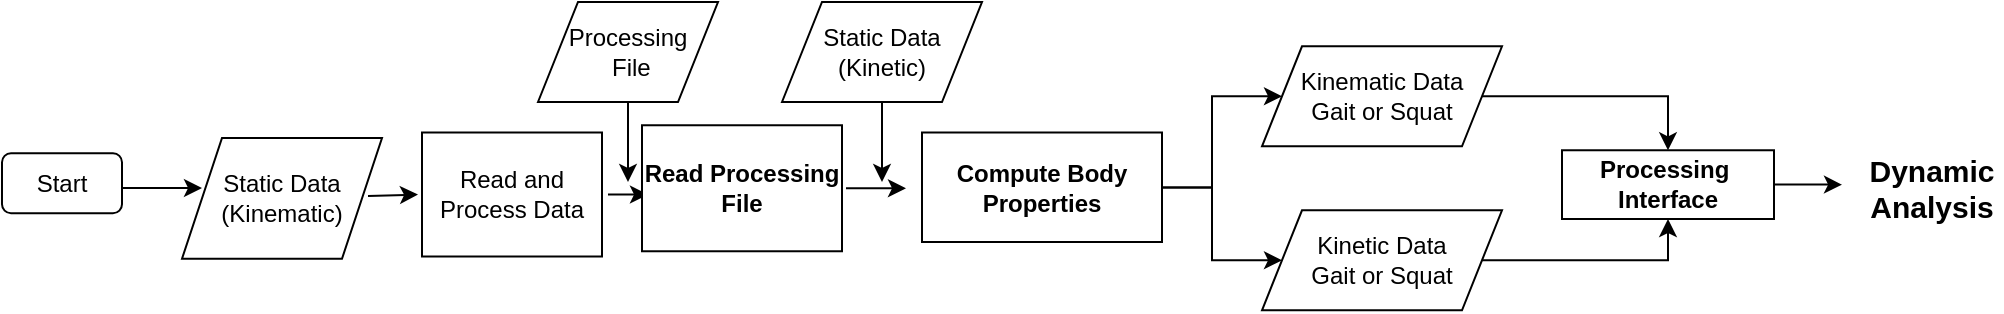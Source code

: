 <mxfile version="14.1.1" type="device"><diagram id="i_cynj1bPRUZwz5VnkHN" name="Page-1"><mxGraphModel dx="1732" dy="500" grid="1" gridSize="10" guides="1" tooltips="1" connect="1" arrows="1" fold="1" page="1" pageScale="1" pageWidth="827" pageHeight="1169" math="0" shadow="0"><root><mxCell id="0"/><mxCell id="1" parent="0"/><mxCell id="QDrlO0GS0mtND8hbOUVF-14" style="edgeStyle=orthogonalEdgeStyle;rounded=0;orthogonalLoop=1;jettySize=auto;html=1;" edge="1" parent="1" source="QDrlO0GS0mtND8hbOUVF-2" target="QDrlO0GS0mtND8hbOUVF-6"><mxGeometry relative="1" as="geometry"/></mxCell><mxCell id="QDrlO0GS0mtND8hbOUVF-2" value="Kinematic Data&lt;br&gt;Gait or Squat" style="shape=parallelogram;perimeter=parallelogramPerimeter;whiteSpace=wrap;html=1;fixedSize=1;" vertex="1" parent="1"><mxGeometry x="480" y="152.13" width="120" height="50" as="geometry"/></mxCell><mxCell id="QDrlO0GS0mtND8hbOUVF-15" style="edgeStyle=orthogonalEdgeStyle;rounded=0;orthogonalLoop=1;jettySize=auto;html=1;entryX=0.5;entryY=1;entryDx=0;entryDy=0;" edge="1" parent="1" source="QDrlO0GS0mtND8hbOUVF-3" target="QDrlO0GS0mtND8hbOUVF-6"><mxGeometry relative="1" as="geometry"/></mxCell><mxCell id="QDrlO0GS0mtND8hbOUVF-3" value="Kinetic Data&lt;br&gt;Gait or Squat" style="shape=parallelogram;perimeter=parallelogramPerimeter;whiteSpace=wrap;html=1;fixedSize=1;" vertex="1" parent="1"><mxGeometry x="480" y="234.13" width="120" height="50" as="geometry"/></mxCell><mxCell id="QDrlO0GS0mtND8hbOUVF-39" style="edgeStyle=orthogonalEdgeStyle;rounded=0;orthogonalLoop=1;jettySize=auto;html=1;" edge="1" parent="1" source="QDrlO0GS0mtND8hbOUVF-6"><mxGeometry relative="1" as="geometry"><mxPoint x="770" y="221.315" as="targetPoint"/></mxGeometry></mxCell><mxCell id="QDrlO0GS0mtND8hbOUVF-6" value="&lt;b&gt;Processing&amp;nbsp;&lt;br&gt;Interface&lt;/b&gt;" style="rounded=0;whiteSpace=wrap;html=1;" vertex="1" parent="1"><mxGeometry x="630" y="204.13" width="106" height="34.37" as="geometry"/></mxCell><mxCell id="QDrlO0GS0mtND8hbOUVF-16" value="Start" style="rounded=1;whiteSpace=wrap;html=1;" vertex="1" parent="1"><mxGeometry x="-150" y="205.63" width="60" height="30" as="geometry"/></mxCell><mxCell id="QDrlO0GS0mtND8hbOUVF-17" value="Static Data&lt;br&gt;(Kinematic)" style="shape=parallelogram;perimeter=parallelogramPerimeter;whiteSpace=wrap;html=1;fixedSize=1;" vertex="1" parent="1"><mxGeometry x="-60" y="198" width="100" height="60.38" as="geometry"/></mxCell><mxCell id="QDrlO0GS0mtND8hbOUVF-55" style="edgeStyle=orthogonalEdgeStyle;rounded=0;orthogonalLoop=1;jettySize=auto;html=1;" edge="1" parent="1"><mxGeometry relative="1" as="geometry"><mxPoint x="173" y="226.25" as="targetPoint"/><mxPoint x="153" y="226.294" as="sourcePoint"/></mxGeometry></mxCell><mxCell id="QDrlO0GS0mtND8hbOUVF-18" value="Read and Process Data" style="rounded=0;whiteSpace=wrap;html=1;" vertex="1" parent="1"><mxGeometry x="60" y="195.25" width="90" height="62" as="geometry"/></mxCell><mxCell id="QDrlO0GS0mtND8hbOUVF-37" style="edgeStyle=orthogonalEdgeStyle;rounded=0;orthogonalLoop=1;jettySize=auto;html=1;entryX=0;entryY=0.5;entryDx=0;entryDy=0;" edge="1" parent="1" source="QDrlO0GS0mtND8hbOUVF-20" target="QDrlO0GS0mtND8hbOUVF-3"><mxGeometry relative="1" as="geometry"/></mxCell><mxCell id="QDrlO0GS0mtND8hbOUVF-38" style="edgeStyle=orthogonalEdgeStyle;rounded=0;orthogonalLoop=1;jettySize=auto;html=1;entryX=0;entryY=0.5;entryDx=0;entryDy=0;" edge="1" parent="1" source="QDrlO0GS0mtND8hbOUVF-20" target="QDrlO0GS0mtND8hbOUVF-2"><mxGeometry relative="1" as="geometry"/></mxCell><mxCell id="QDrlO0GS0mtND8hbOUVF-20" value="&lt;b&gt;Compute Body Properties&lt;/b&gt;" style="rounded=0;whiteSpace=wrap;html=1;" vertex="1" parent="1"><mxGeometry x="310" y="195.25" width="120" height="54.75" as="geometry"/></mxCell><mxCell id="QDrlO0GS0mtND8hbOUVF-57" style="edgeStyle=orthogonalEdgeStyle;rounded=0;orthogonalLoop=1;jettySize=auto;html=1;" edge="1" parent="1"><mxGeometry relative="1" as="geometry"><mxPoint x="302" y="223.13" as="targetPoint"/><mxPoint x="272" y="223.118" as="sourcePoint"/></mxGeometry></mxCell><mxCell id="QDrlO0GS0mtND8hbOUVF-21" value="&lt;b&gt;Read Processing File&lt;/b&gt;" style="rounded=0;whiteSpace=wrap;html=1;" vertex="1" parent="1"><mxGeometry x="170" y="191.63" width="100" height="63" as="geometry"/></mxCell><mxCell id="QDrlO0GS0mtND8hbOUVF-35" style="edgeStyle=orthogonalEdgeStyle;rounded=0;orthogonalLoop=1;jettySize=auto;html=1;" edge="1" parent="1" source="QDrlO0GS0mtND8hbOUVF-22"><mxGeometry relative="1" as="geometry"><mxPoint x="290" y="220.0" as="targetPoint"/></mxGeometry></mxCell><mxCell id="QDrlO0GS0mtND8hbOUVF-22" value="Static Data&lt;br&gt;(Kinetic)" style="shape=parallelogram;perimeter=parallelogramPerimeter;whiteSpace=wrap;html=1;fixedSize=1;" vertex="1" parent="1"><mxGeometry x="240" y="130" width="100" height="50" as="geometry"/></mxCell><mxCell id="QDrlO0GS0mtND8hbOUVF-34" style="edgeStyle=orthogonalEdgeStyle;rounded=0;orthogonalLoop=1;jettySize=auto;html=1;" edge="1" parent="1" source="QDrlO0GS0mtND8hbOUVF-23"><mxGeometry relative="1" as="geometry"><mxPoint x="163" y="220.0" as="targetPoint"/></mxGeometry></mxCell><mxCell id="QDrlO0GS0mtND8hbOUVF-23" value="Processing&lt;br&gt;&amp;nbsp;File" style="shape=parallelogram;perimeter=parallelogramPerimeter;whiteSpace=wrap;html=1;fixedSize=1;" vertex="1" parent="1"><mxGeometry x="118" y="130" width="90" height="50" as="geometry"/></mxCell><mxCell id="QDrlO0GS0mtND8hbOUVF-25" value="&lt;b&gt;&lt;font style=&quot;font-size: 15px&quot;&gt;Dynamic Analysis&lt;/font&gt;&lt;/b&gt;" style="text;html=1;strokeColor=none;fillColor=none;align=center;verticalAlign=middle;whiteSpace=wrap;rounded=0;" vertex="1" parent="1"><mxGeometry x="780" y="213.13" width="70" height="20" as="geometry"/></mxCell><mxCell id="QDrlO0GS0mtND8hbOUVF-43" style="edgeStyle=orthogonalEdgeStyle;rounded=0;orthogonalLoop=1;jettySize=auto;html=1;exitX=0.5;exitY=1;exitDx=0;exitDy=0;" edge="1" parent="1" source="QDrlO0GS0mtND8hbOUVF-16" target="QDrlO0GS0mtND8hbOUVF-16"><mxGeometry relative="1" as="geometry"/></mxCell><mxCell id="QDrlO0GS0mtND8hbOUVF-48" value="" style="endArrow=classic;html=1;entryX=0;entryY=0.5;entryDx=0;entryDy=0;" edge="1" parent="1"><mxGeometry width="50" height="50" relative="1" as="geometry"><mxPoint x="33" y="227" as="sourcePoint"/><mxPoint x="58" y="226.25" as="targetPoint"/></mxGeometry></mxCell><mxCell id="QDrlO0GS0mtND8hbOUVF-49" value="" style="endArrow=classic;html=1;" edge="1" parent="1"><mxGeometry width="50" height="50" relative="1" as="geometry"><mxPoint x="-90" y="223" as="sourcePoint"/><mxPoint x="-50" y="223" as="targetPoint"/></mxGeometry></mxCell></root></mxGraphModel></diagram></mxfile>